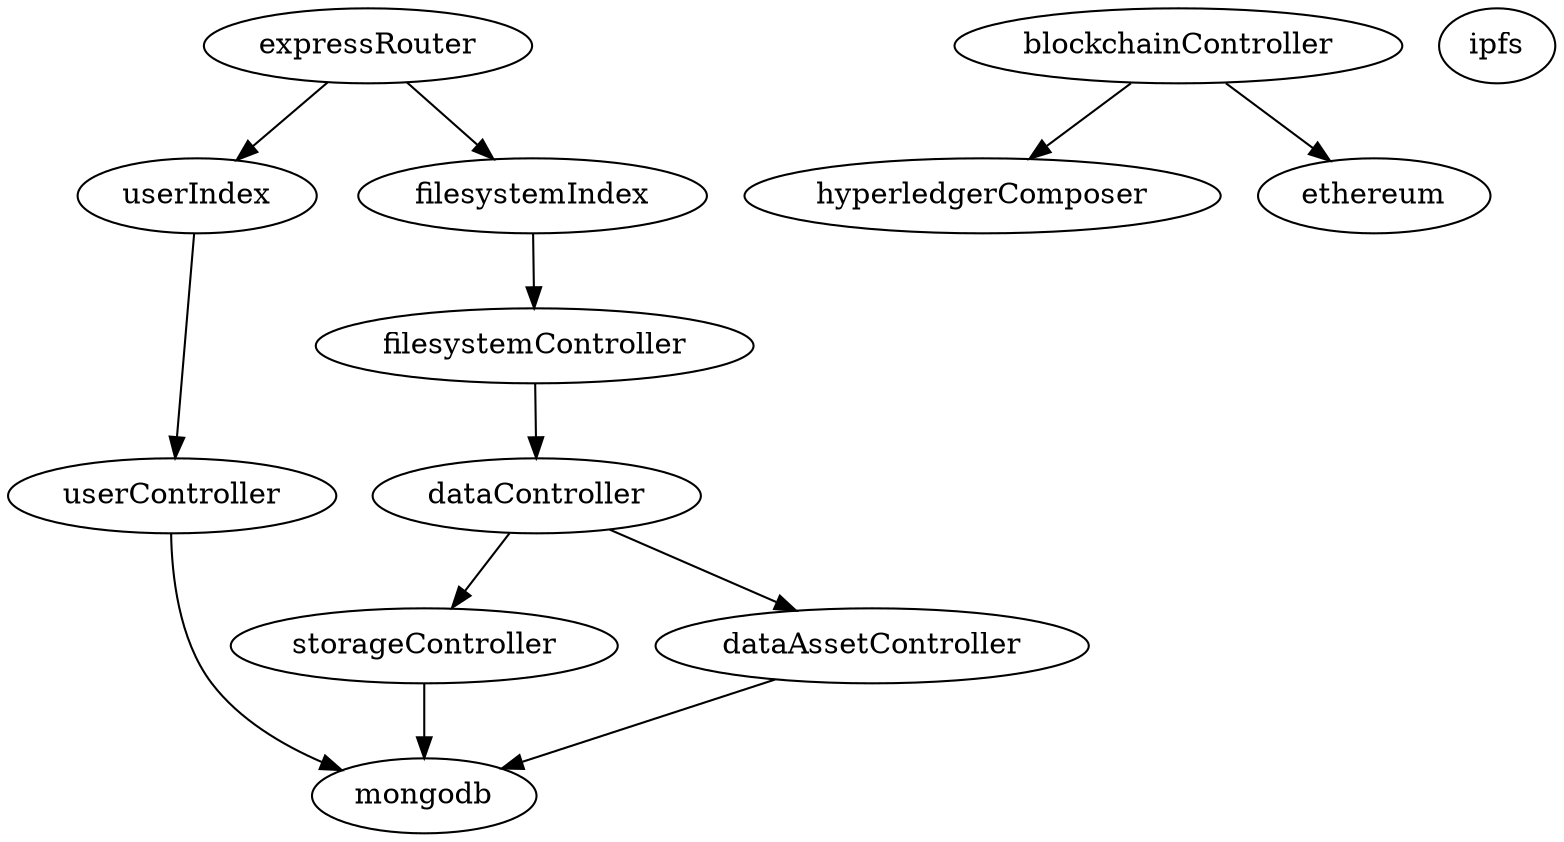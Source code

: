digraph g {
    expressRouter -> userIndex
    expressRouter -> filesystemIndex

    filesystemIndex -> filesystemController
    // filesystemController -> blockchainController
    blockchainController -> hyperledgerComposer
    blockchainController -> ethereum
    filesystemController -> dataController
    dataController -> storageController
    dataController -> dataAssetController -> mongodb
    // storageController -> ipfs
    storageController -> mongodb

    userIndex -> userController
    // userController -> blockchainController
    userController -> mongodb

    ipfs
}